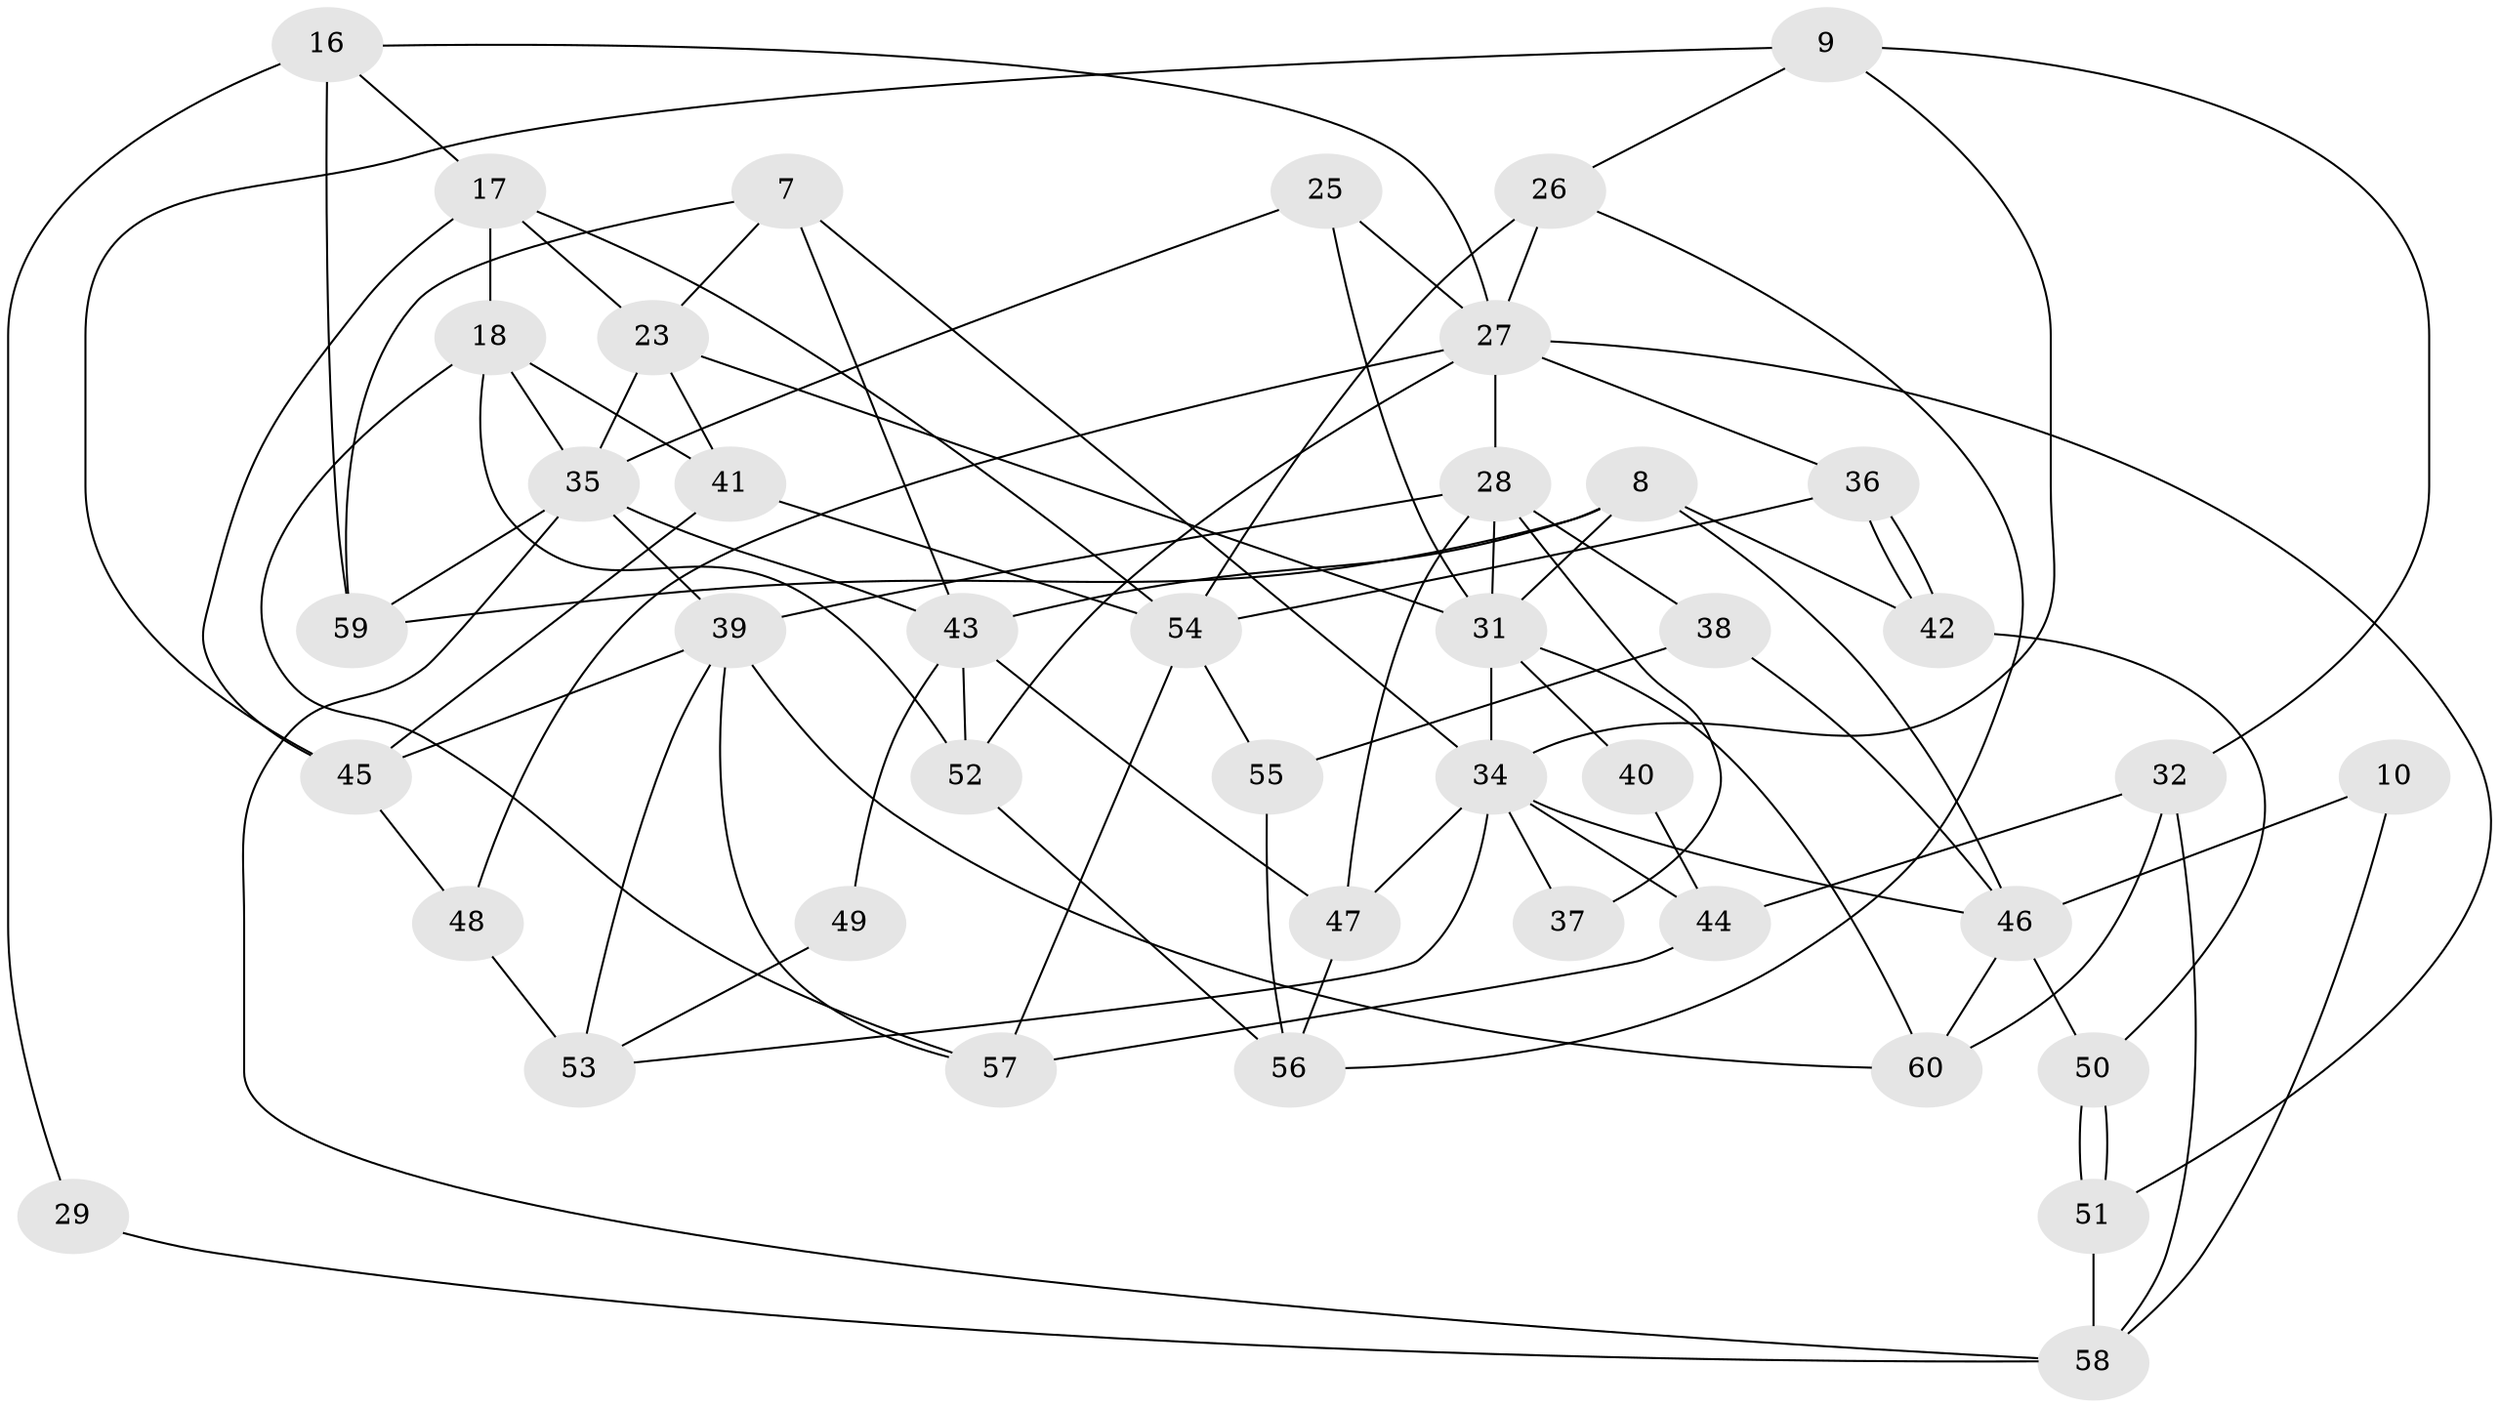 // original degree distribution, {5: 0.18333333333333332, 4: 0.4166666666666667, 3: 0.18333333333333332, 6: 0.06666666666666667, 2: 0.11666666666666667, 7: 0.03333333333333333}
// Generated by graph-tools (version 1.1) at 2025/54/03/04/25 21:54:09]
// undirected, 42 vertices, 92 edges
graph export_dot {
graph [start="1"]
  node [color=gray90,style=filled];
  7;
  8;
  9;
  10;
  16;
  17 [super="+14"];
  18 [super="+15"];
  23;
  25;
  26;
  27 [super="+19"];
  28 [super="+22"];
  29;
  31 [super="+11"];
  32;
  34 [super="+30"];
  35 [super="+13+20"];
  36;
  37;
  38;
  39 [super="+1+21"];
  40;
  41;
  42;
  43 [super="+24"];
  44;
  45;
  46;
  47;
  48 [super="+33"];
  49;
  50;
  51;
  52;
  53 [super="+6"];
  54 [super="+3"];
  55;
  56;
  57;
  58 [super="+2"];
  59;
  60;
  7 -- 59;
  7 -- 23;
  7 -- 34;
  7 -- 43;
  8 -- 46;
  8 -- 42;
  8 -- 43 [weight=2];
  8 -- 59;
  8 -- 31;
  9 -- 34;
  9 -- 26;
  9 -- 32;
  9 -- 45;
  10 -- 58;
  10 -- 46;
  16 -- 17;
  16 -- 27;
  16 -- 29;
  16 -- 59;
  17 -- 23;
  17 -- 45;
  17 -- 54;
  17 -- 18;
  18 -- 52;
  18 -- 57;
  18 -- 35;
  18 -- 41;
  23 -- 31;
  23 -- 41;
  23 -- 35;
  25 -- 31;
  25 -- 27;
  25 -- 35;
  26 -- 54 [weight=2];
  26 -- 56;
  26 -- 27;
  27 -- 28;
  27 -- 48 [weight=2];
  27 -- 51;
  27 -- 52;
  27 -- 36;
  28 -- 37;
  28 -- 31 [weight=2];
  28 -- 38;
  28 -- 39 [weight=2];
  28 -- 47;
  29 -- 58;
  31 -- 40;
  31 -- 34;
  31 -- 60;
  32 -- 60;
  32 -- 44;
  32 -- 58;
  34 -- 46 [weight=2];
  34 -- 47;
  34 -- 37;
  34 -- 44;
  34 -- 53;
  35 -- 58;
  35 -- 43;
  35 -- 39 [weight=2];
  35 -- 59;
  36 -- 42;
  36 -- 42;
  36 -- 54;
  38 -- 46;
  38 -- 55;
  39 -- 45 [weight=2];
  39 -- 57;
  39 -- 60;
  39 -- 53;
  40 -- 44;
  41 -- 45;
  41 -- 54;
  42 -- 50;
  43 -- 52;
  43 -- 49;
  43 -- 47;
  44 -- 57;
  45 -- 48;
  46 -- 50;
  46 -- 60;
  47 -- 56;
  48 -- 53 [weight=2];
  49 -- 53;
  50 -- 51;
  50 -- 51;
  51 -- 58;
  52 -- 56;
  54 -- 57 [weight=2];
  54 -- 55;
  55 -- 56;
}
